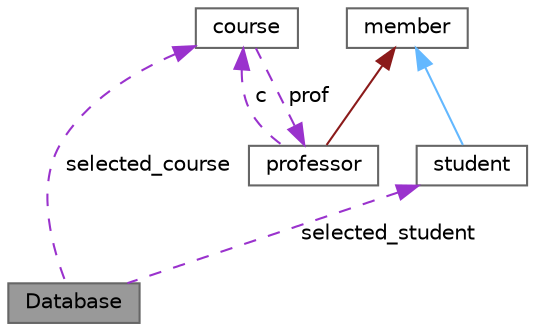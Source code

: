 digraph "Database"
{
 // LATEX_PDF_SIZE
  bgcolor="transparent";
  edge [fontname=Helvetica,fontsize=10,labelfontname=Helvetica,labelfontsize=10];
  node [fontname=Helvetica,fontsize=10,shape=box,height=0.2,width=0.4];
  Node1 [label="Database",height=0.2,width=0.4,color="gray40", fillcolor="grey60", style="filled", fontcolor="black",tooltip=" "];
  Node2 -> Node1 [dir="back",color="darkorchid3",style="dashed",label=" selected_course" ];
  Node2 [label="course",height=0.2,width=0.4,color="gray40", fillcolor="white", style="filled",URL="$classcourse.html",tooltip=" "];
  Node3 -> Node2 [dir="back",color="darkorchid3",style="dashed",label=" prof" ];
  Node3 [label="professor",height=0.2,width=0.4,color="gray40", fillcolor="white", style="filled",URL="$classprofessor.html",tooltip=" "];
  Node4 -> Node3 [dir="back",color="firebrick4",style="solid"];
  Node4 [label="member",height=0.2,width=0.4,color="gray40", fillcolor="white", style="filled",URL="$classmember.html",tooltip=" "];
  Node2 -> Node3 [dir="back",color="darkorchid3",style="dashed",label=" c" ];
  Node5 -> Node1 [dir="back",color="darkorchid3",style="dashed",label=" selected_student" ];
  Node5 [label="student",height=0.2,width=0.4,color="gray40", fillcolor="white", style="filled",URL="$classstudent.html",tooltip="this window shows how to add student"];
  Node4 -> Node5 [dir="back",color="steelblue1",style="solid"];
}

